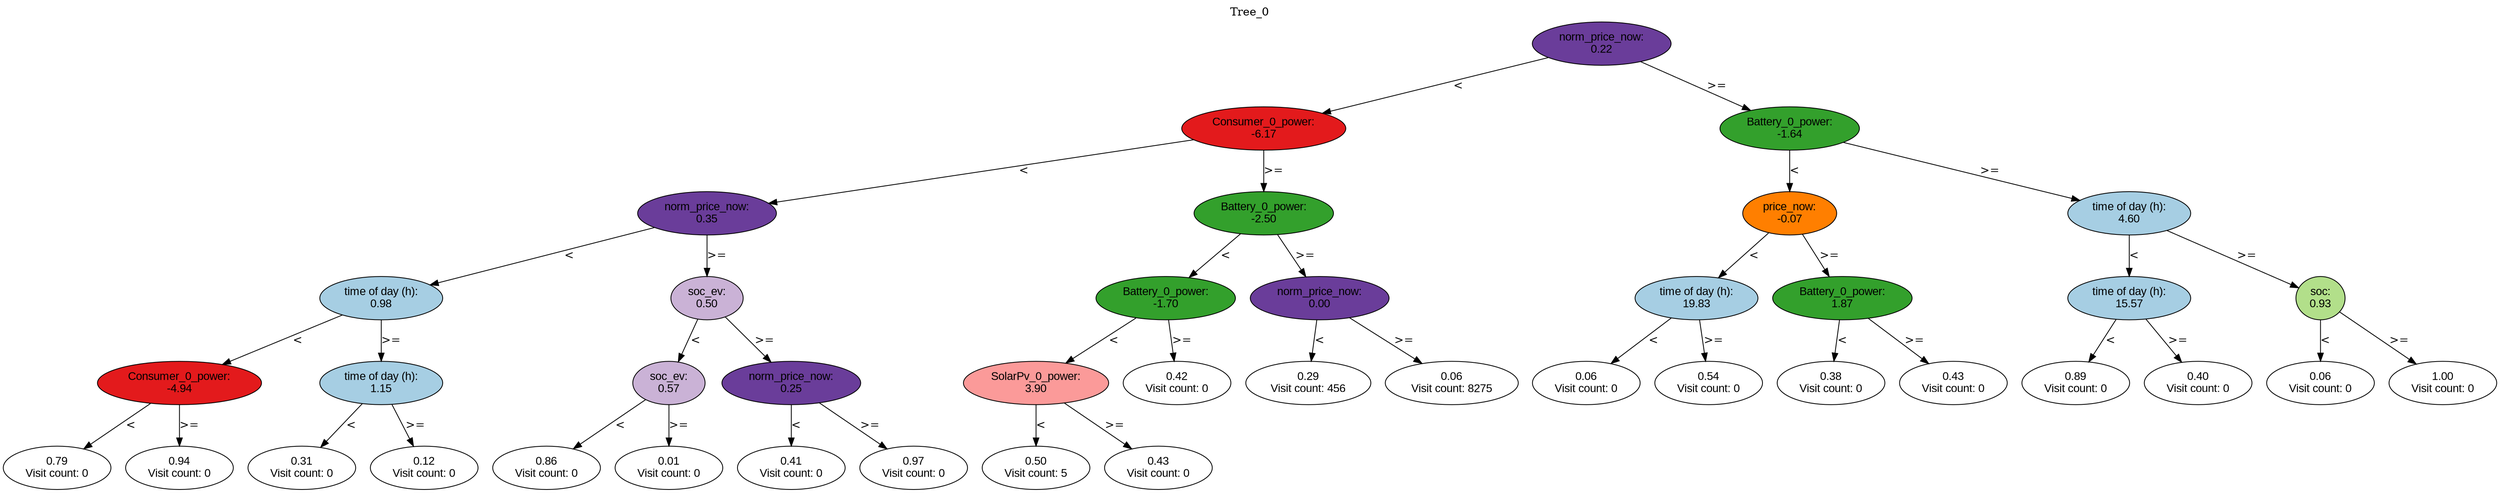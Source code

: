 digraph BST {
    node [fontname="Arial" style=filled colorscheme=paired12];
    0 [ label = "norm_price_now:
0.22" fillcolor=10];
    1 [ label = "Consumer_0_power:
-6.17" fillcolor=6];
    2 [ label = "norm_price_now:
0.35" fillcolor=10];
    3 [ label = "time of day (h):
0.98" fillcolor=1];
    4 [ label = "Consumer_0_power:
-4.94" fillcolor=6];
    5 [ label = "0.79
Visit count: 0" fillcolor=white];
    6 [ label = "0.94
Visit count: 0" fillcolor=white];
    7 [ label = "time of day (h):
1.15" fillcolor=1];
    8 [ label = "0.31
Visit count: 0" fillcolor=white];
    9 [ label = "0.12
Visit count: 0" fillcolor=white];
    10 [ label = "soc_ev:
0.50" fillcolor=9];
    11 [ label = "soc_ev:
0.57" fillcolor=9];
    12 [ label = "0.86
Visit count: 0" fillcolor=white];
    13 [ label = "0.01
Visit count: 0" fillcolor=white];
    14 [ label = "norm_price_now:
0.25" fillcolor=10];
    15 [ label = "0.41
Visit count: 0" fillcolor=white];
    16 [ label = "0.97
Visit count: 0" fillcolor=white];
    17 [ label = "Battery_0_power:
-2.50" fillcolor=4];
    18 [ label = "Battery_0_power:
-1.70" fillcolor=4];
    19 [ label = "SolarPv_0_power:
3.90" fillcolor=5];
    20 [ label = "0.50
Visit count: 5" fillcolor=white];
    21 [ label = "0.43
Visit count: 0" fillcolor=white];
    22 [ label = "0.42
Visit count: 0" fillcolor=white];
    23 [ label = "norm_price_now:
0.00" fillcolor=10];
    24 [ label = "0.29
Visit count: 456" fillcolor=white];
    25 [ label = "0.06
Visit count: 8275" fillcolor=white];
    26 [ label = "Battery_0_power:
-1.64" fillcolor=4];
    27 [ label = "price_now:
-0.07" fillcolor=8];
    28 [ label = "time of day (h):
19.83" fillcolor=1];
    29 [ label = "0.06
Visit count: 0" fillcolor=white];
    30 [ label = "0.54
Visit count: 0" fillcolor=white];
    31 [ label = "Battery_0_power:
1.87" fillcolor=4];
    32 [ label = "0.38
Visit count: 0" fillcolor=white];
    33 [ label = "0.43
Visit count: 0" fillcolor=white];
    34 [ label = "time of day (h):
4.60" fillcolor=1];
    35 [ label = "time of day (h):
15.57" fillcolor=1];
    36 [ label = "0.89
Visit count: 0" fillcolor=white];
    37 [ label = "0.40
Visit count: 0" fillcolor=white];
    38 [ label = "soc:
0.93" fillcolor=3];
    39 [ label = "0.06
Visit count: 0" fillcolor=white];
    40 [ label = "1.00
Visit count: 0" fillcolor=white];

    0  -> 1[ label = "<"];
    0  -> 26[ label = ">="];
    1  -> 2[ label = "<"];
    1  -> 17[ label = ">="];
    2  -> 3[ label = "<"];
    2  -> 10[ label = ">="];
    3  -> 4[ label = "<"];
    3  -> 7[ label = ">="];
    4  -> 5[ label = "<"];
    4  -> 6[ label = ">="];
    7  -> 8[ label = "<"];
    7  -> 9[ label = ">="];
    10  -> 11[ label = "<"];
    10  -> 14[ label = ">="];
    11  -> 12[ label = "<"];
    11  -> 13[ label = ">="];
    14  -> 15[ label = "<"];
    14  -> 16[ label = ">="];
    17  -> 18[ label = "<"];
    17  -> 23[ label = ">="];
    18  -> 19[ label = "<"];
    18  -> 22[ label = ">="];
    19  -> 20[ label = "<"];
    19  -> 21[ label = ">="];
    23  -> 24[ label = "<"];
    23  -> 25[ label = ">="];
    26  -> 27[ label = "<"];
    26  -> 34[ label = ">="];
    27  -> 28[ label = "<"];
    27  -> 31[ label = ">="];
    28  -> 29[ label = "<"];
    28  -> 30[ label = ">="];
    31  -> 32[ label = "<"];
    31  -> 33[ label = ">="];
    34  -> 35[ label = "<"];
    34  -> 38[ label = ">="];
    35  -> 36[ label = "<"];
    35  -> 37[ label = ">="];
    38  -> 39[ label = "<"];
    38  -> 40[ label = ">="];

    labelloc="t";
    label="Tree_0";
}